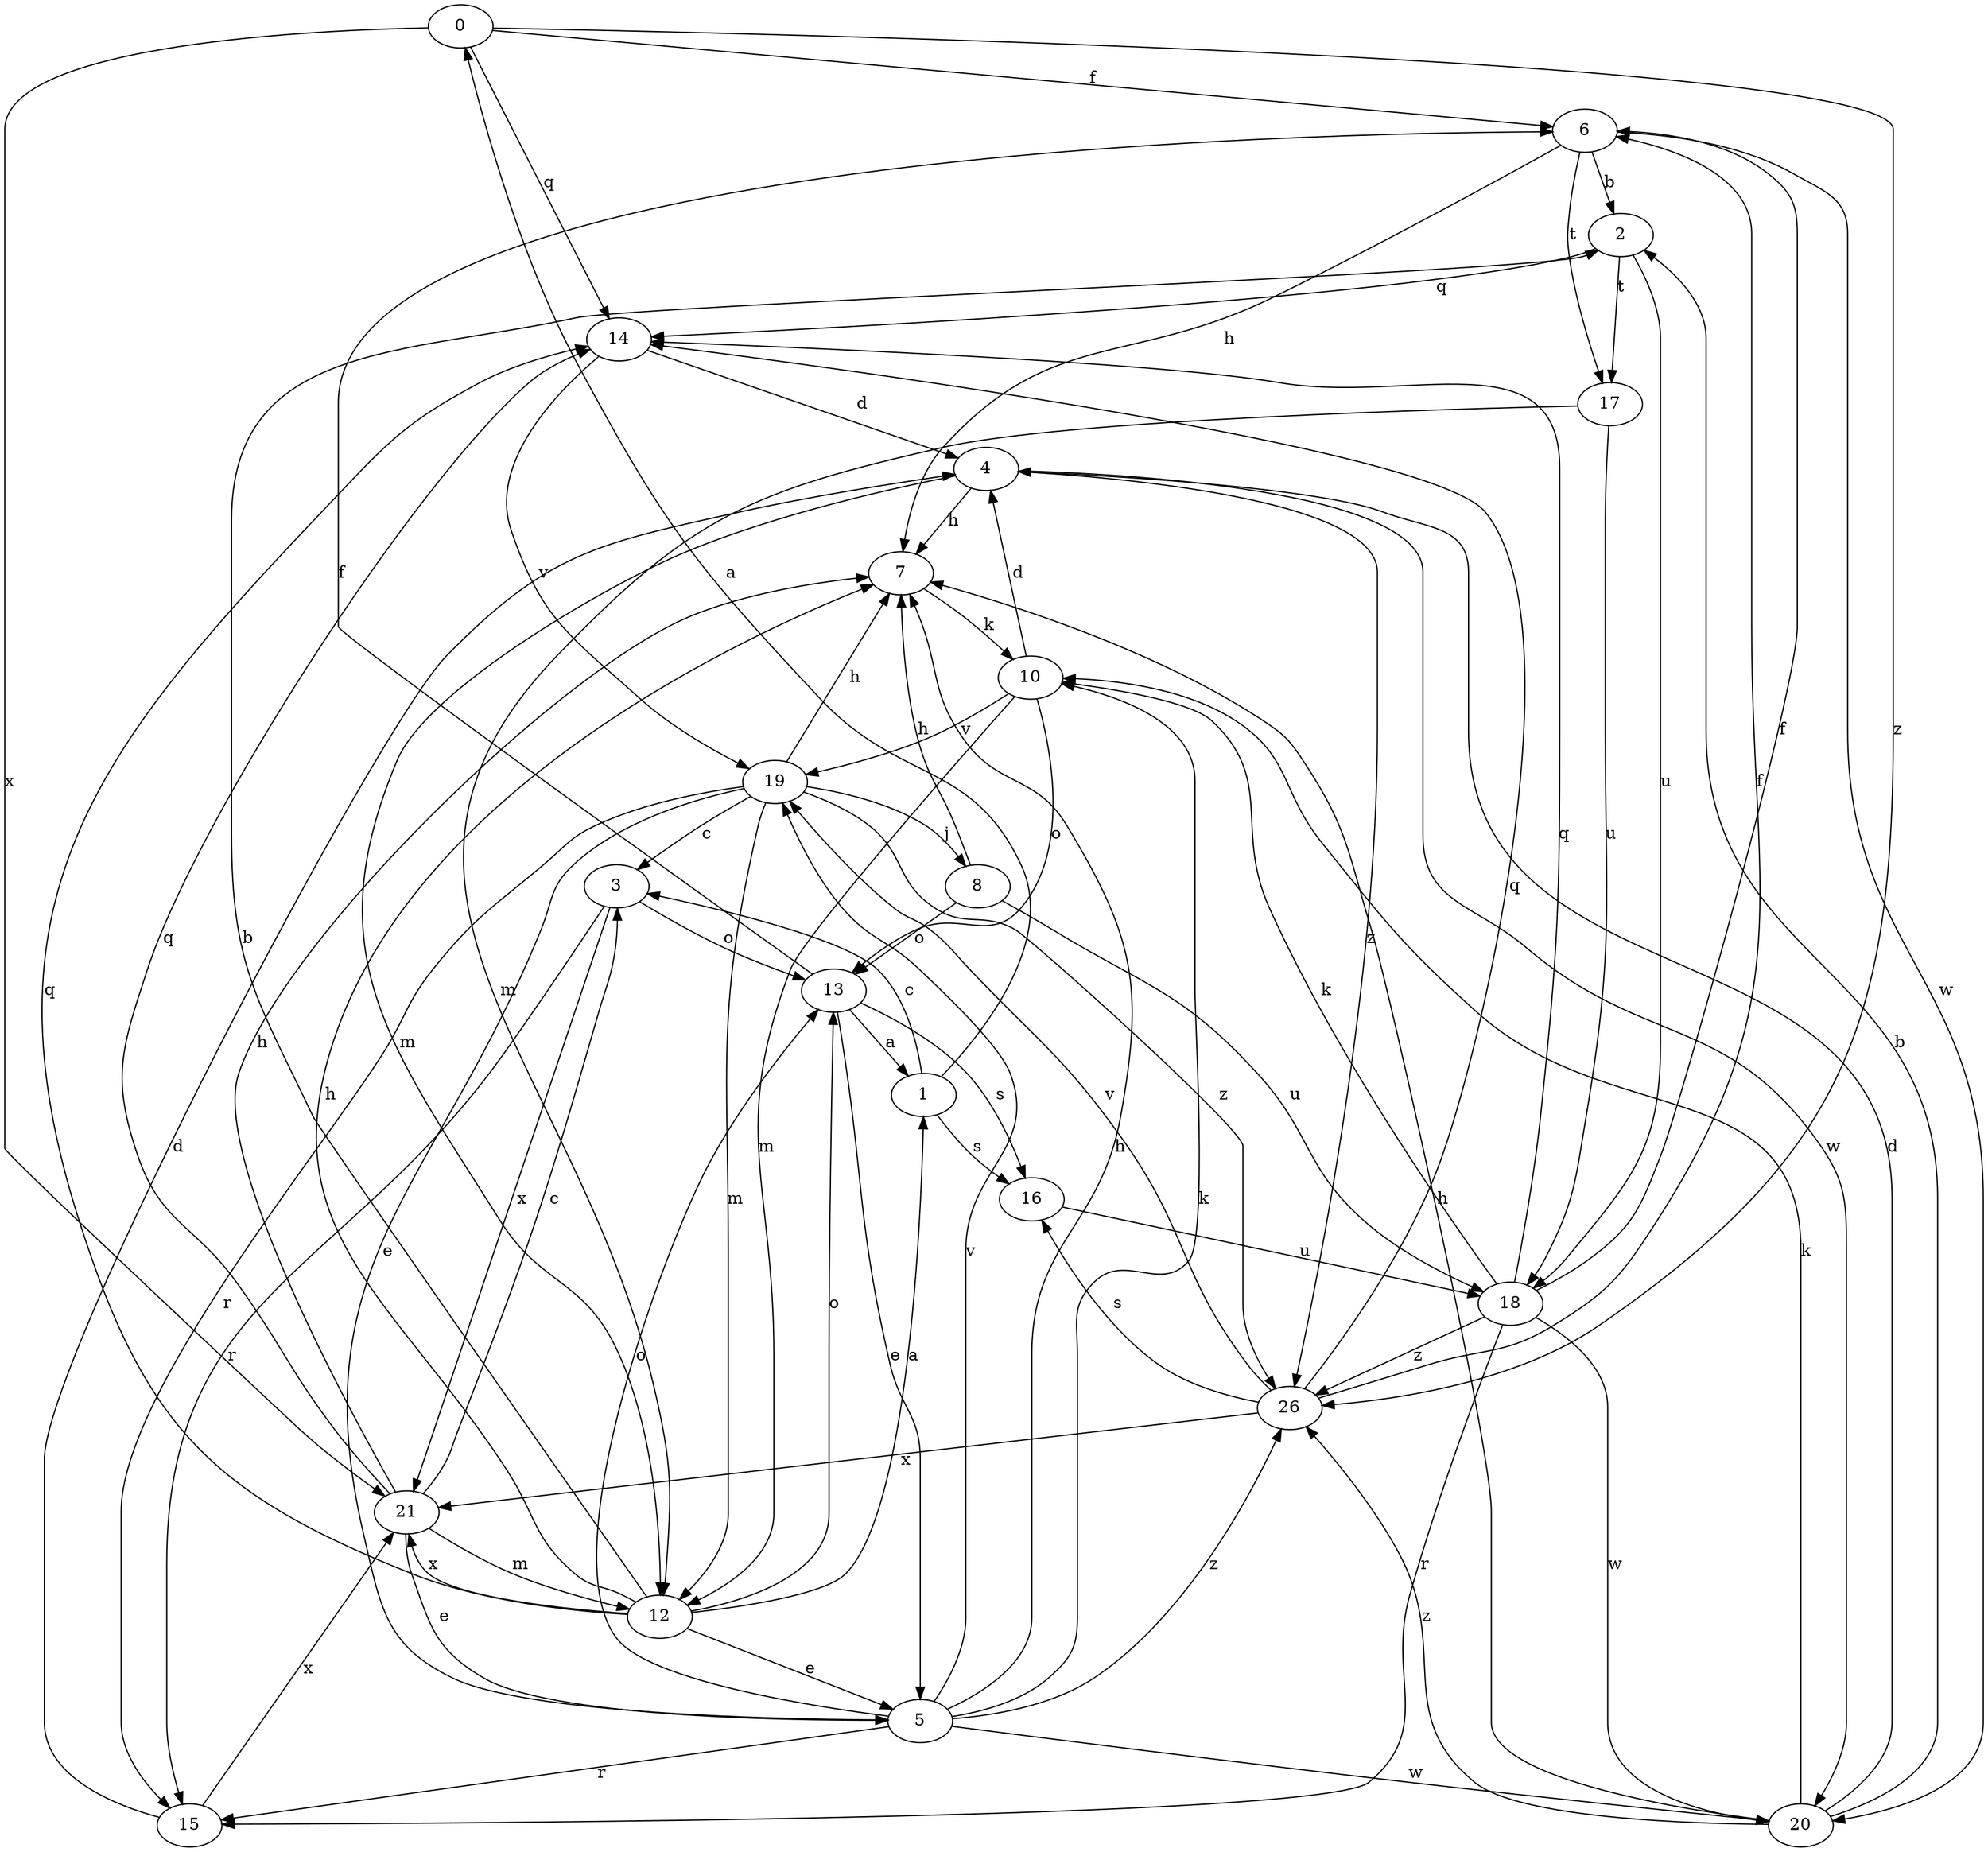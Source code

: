 strict digraph  {
0;
1;
2;
3;
4;
5;
6;
7;
8;
10;
12;
13;
14;
15;
16;
17;
18;
19;
20;
21;
26;
0 -> 6  [label=f];
0 -> 14  [label=q];
0 -> 21  [label=x];
0 -> 26  [label=z];
1 -> 0  [label=a];
1 -> 3  [label=c];
1 -> 16  [label=s];
2 -> 14  [label=q];
2 -> 17  [label=t];
2 -> 18  [label=u];
3 -> 13  [label=o];
3 -> 15  [label=r];
3 -> 21  [label=x];
4 -> 7  [label=h];
4 -> 12  [label=m];
4 -> 20  [label=w];
4 -> 26  [label=z];
5 -> 7  [label=h];
5 -> 10  [label=k];
5 -> 13  [label=o];
5 -> 15  [label=r];
5 -> 19  [label=v];
5 -> 20  [label=w];
5 -> 26  [label=z];
6 -> 2  [label=b];
6 -> 7  [label=h];
6 -> 17  [label=t];
6 -> 20  [label=w];
7 -> 10  [label=k];
8 -> 7  [label=h];
8 -> 13  [label=o];
8 -> 18  [label=u];
10 -> 4  [label=d];
10 -> 12  [label=m];
10 -> 13  [label=o];
10 -> 19  [label=v];
12 -> 1  [label=a];
12 -> 2  [label=b];
12 -> 5  [label=e];
12 -> 7  [label=h];
12 -> 13  [label=o];
12 -> 14  [label=q];
12 -> 21  [label=x];
13 -> 1  [label=a];
13 -> 5  [label=e];
13 -> 6  [label=f];
13 -> 16  [label=s];
14 -> 4  [label=d];
14 -> 19  [label=v];
15 -> 4  [label=d];
15 -> 21  [label=x];
16 -> 18  [label=u];
17 -> 12  [label=m];
17 -> 18  [label=u];
18 -> 6  [label=f];
18 -> 10  [label=k];
18 -> 14  [label=q];
18 -> 15  [label=r];
18 -> 20  [label=w];
18 -> 26  [label=z];
19 -> 3  [label=c];
19 -> 5  [label=e];
19 -> 7  [label=h];
19 -> 8  [label=j];
19 -> 12  [label=m];
19 -> 15  [label=r];
19 -> 26  [label=z];
20 -> 2  [label=b];
20 -> 4  [label=d];
20 -> 7  [label=h];
20 -> 10  [label=k];
20 -> 26  [label=z];
21 -> 3  [label=c];
21 -> 5  [label=e];
21 -> 7  [label=h];
21 -> 12  [label=m];
21 -> 14  [label=q];
26 -> 6  [label=f];
26 -> 14  [label=q];
26 -> 16  [label=s];
26 -> 19  [label=v];
26 -> 21  [label=x];
}
